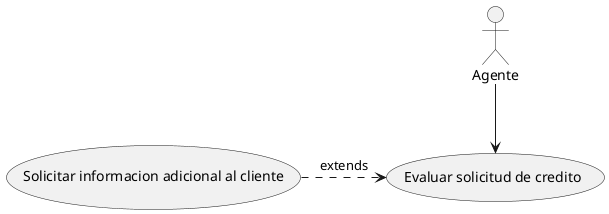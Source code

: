 @startuml
:Agente:
(Evaluar solicitud de credito)
(Solicitar informacion adicional al cliente)
:Agente: --> (Evaluar solicitud de credito)
(Solicitar informacion adicional al cliente) .> (Evaluar solicitud de credito) : extends
@enduml